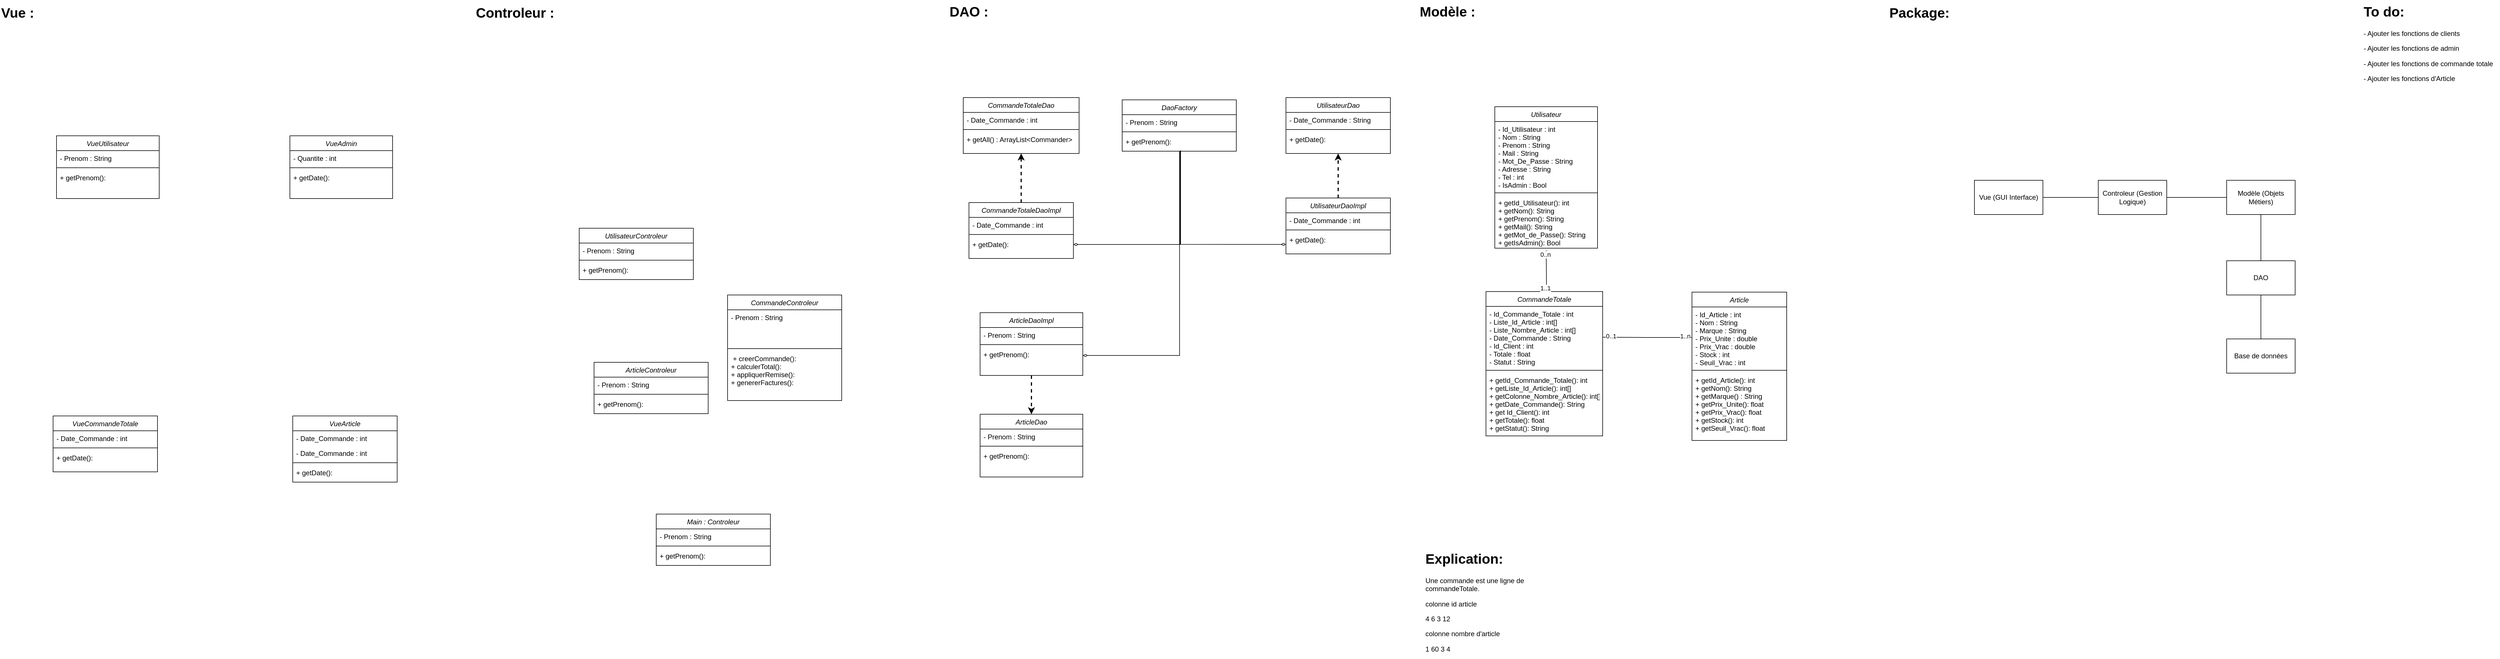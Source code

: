 <mxfile version="26.2.12">
  <diagram id="C5RBs43oDa-KdzZeNtuy" name="Page-1">
    <mxGraphModel dx="2223" dy="702" grid="0" gridSize="15" guides="1" tooltips="1" connect="1" arrows="1" fold="1" page="1" pageScale="1" pageWidth="827" pageHeight="1169" background="none" math="0" shadow="0">
      <root>
        <mxCell id="WIyWlLk6GJQsqaUBKTNV-0" />
        <mxCell id="WIyWlLk6GJQsqaUBKTNV-1" parent="WIyWlLk6GJQsqaUBKTNV-0" />
        <mxCell id="eA_Phum9mv0MIodBfqR5-6" style="edgeStyle=orthogonalEdgeStyle;rounded=0;orthogonalLoop=1;jettySize=auto;html=1;exitX=0.5;exitY=1;exitDx=0;exitDy=0;entryX=0.5;entryY=0;entryDx=0;entryDy=0;strokeWidth=2;dashed=1;" parent="WIyWlLk6GJQsqaUBKTNV-1" source="zkfFHV4jXpPFQw0GAbJ--0" target="_gGad9FiiaPd4enUCd2u-27" edge="1">
          <mxGeometry relative="1" as="geometry" />
        </mxCell>
        <mxCell id="zkfFHV4jXpPFQw0GAbJ--0" value="ArticleDaoImpl" style="swimlane;fontStyle=2;align=center;verticalAlign=top;childLayout=stackLayout;horizontal=1;startSize=26;horizontalStack=0;resizeParent=1;resizeLast=0;collapsible=1;marginBottom=0;rounded=0;shadow=0;strokeWidth=1;" parent="WIyWlLk6GJQsqaUBKTNV-1" vertex="1">
          <mxGeometry x="890.5" y="548" width="180" height="110" as="geometry">
            <mxRectangle x="230" y="140" width="160" height="26" as="alternateBounds" />
          </mxGeometry>
        </mxCell>
        <mxCell id="zkfFHV4jXpPFQw0GAbJ--1" value="- Prenom : String" style="text;align=left;verticalAlign=top;spacingLeft=4;spacingRight=4;overflow=hidden;rotatable=0;points=[[0,0.5],[1,0.5]];portConstraint=eastwest;" parent="zkfFHV4jXpPFQw0GAbJ--0" vertex="1">
          <mxGeometry y="26" width="180" height="26" as="geometry" />
        </mxCell>
        <mxCell id="zkfFHV4jXpPFQw0GAbJ--4" value="" style="line;html=1;strokeWidth=1;align=left;verticalAlign=middle;spacingTop=-1;spacingLeft=3;spacingRight=3;rotatable=0;labelPosition=right;points=[];portConstraint=eastwest;" parent="zkfFHV4jXpPFQw0GAbJ--0" vertex="1">
          <mxGeometry y="52" width="180" height="8" as="geometry" />
        </mxCell>
        <mxCell id="zkfFHV4jXpPFQw0GAbJ--5" value="+ getPrenom(): " style="text;align=left;verticalAlign=top;spacingLeft=4;spacingRight=4;overflow=hidden;rotatable=0;points=[[0,0.5],[1,0.5]];portConstraint=eastwest;" parent="zkfFHV4jXpPFQw0GAbJ--0" vertex="1">
          <mxGeometry y="60" width="180" height="30" as="geometry" />
        </mxCell>
        <mxCell id="VbPlPjavXo8CKthwoIQm-4" value="CommandeTotaleDaoImpl" style="swimlane;fontStyle=2;align=center;verticalAlign=top;childLayout=stackLayout;horizontal=1;startSize=26;horizontalStack=0;resizeParent=1;resizeLast=0;collapsible=1;marginBottom=0;rounded=0;shadow=0;strokeWidth=1;" parent="WIyWlLk6GJQsqaUBKTNV-1" vertex="1">
          <mxGeometry x="871" y="355" width="183" height="98" as="geometry">
            <mxRectangle x="230" y="140" width="160" height="26" as="alternateBounds" />
          </mxGeometry>
        </mxCell>
        <mxCell id="VbPlPjavXo8CKthwoIQm-5" value="- Date_Commande : int" style="text;align=left;verticalAlign=top;spacingLeft=4;spacingRight=4;overflow=hidden;rotatable=0;points=[[0,0.5],[1,0.5]];portConstraint=eastwest;" parent="VbPlPjavXo8CKthwoIQm-4" vertex="1">
          <mxGeometry y="26" width="183" height="26" as="geometry" />
        </mxCell>
        <mxCell id="VbPlPjavXo8CKthwoIQm-10" value="" style="line;html=1;strokeWidth=1;align=left;verticalAlign=middle;spacingTop=-1;spacingLeft=3;spacingRight=3;rotatable=0;labelPosition=right;points=[];portConstraint=eastwest;" parent="VbPlPjavXo8CKthwoIQm-4" vertex="1">
          <mxGeometry y="52" width="183" height="8" as="geometry" />
        </mxCell>
        <mxCell id="VbPlPjavXo8CKthwoIQm-11" value="+ getDate(): " style="text;align=left;verticalAlign=top;spacingLeft=4;spacingRight=4;overflow=hidden;rotatable=0;points=[[0,0.5],[1,0.5]];portConstraint=eastwest;" parent="VbPlPjavXo8CKthwoIQm-4" vertex="1">
          <mxGeometry y="60" width="183" height="30" as="geometry" />
        </mxCell>
        <mxCell id="aJVNdu5gyN5oH490tWRa-0" value="DaoFactory" style="swimlane;fontStyle=2;align=center;verticalAlign=top;childLayout=stackLayout;horizontal=1;startSize=26;horizontalStack=0;resizeParent=1;resizeLast=0;collapsible=1;marginBottom=0;rounded=0;shadow=0;strokeWidth=1;" parent="WIyWlLk6GJQsqaUBKTNV-1" vertex="1">
          <mxGeometry x="1139.5" y="175" width="200" height="90" as="geometry">
            <mxRectangle x="230" y="140" width="160" height="26" as="alternateBounds" />
          </mxGeometry>
        </mxCell>
        <mxCell id="aJVNdu5gyN5oH490tWRa-1" value="- Prenom : String" style="text;align=left;verticalAlign=top;spacingLeft=4;spacingRight=4;overflow=hidden;rotatable=0;points=[[0,0.5],[1,0.5]];portConstraint=eastwest;" parent="aJVNdu5gyN5oH490tWRa-0" vertex="1">
          <mxGeometry y="26" width="200" height="26" as="geometry" />
        </mxCell>
        <mxCell id="aJVNdu5gyN5oH490tWRa-6" value="" style="line;html=1;strokeWidth=1;align=left;verticalAlign=middle;spacingTop=-1;spacingLeft=3;spacingRight=3;rotatable=0;labelPosition=right;points=[];portConstraint=eastwest;" parent="aJVNdu5gyN5oH490tWRa-0" vertex="1">
          <mxGeometry y="52" width="200" height="8" as="geometry" />
        </mxCell>
        <mxCell id="aJVNdu5gyN5oH490tWRa-7" value="+ getPrenom(): " style="text;align=left;verticalAlign=top;spacingLeft=4;spacingRight=4;overflow=hidden;rotatable=0;points=[[0,0.5],[1,0.5]];portConstraint=eastwest;" parent="aJVNdu5gyN5oH490tWRa-0" vertex="1">
          <mxGeometry y="60" width="200" height="30" as="geometry" />
        </mxCell>
        <mxCell id="eA_Phum9mv0MIodBfqR5-3" style="edgeStyle=orthogonalEdgeStyle;rounded=0;orthogonalLoop=1;jettySize=auto;html=1;exitX=0.5;exitY=0;exitDx=0;exitDy=0;entryX=0.5;entryY=1;entryDx=0;entryDy=0;dashed=1;strokeWidth=2;" parent="WIyWlLk6GJQsqaUBKTNV-1" source="_gGad9FiiaPd4enUCd2u-1" target="_gGad9FiiaPd4enUCd2u-13" edge="1">
          <mxGeometry relative="1" as="geometry" />
        </mxCell>
        <mxCell id="_gGad9FiiaPd4enUCd2u-1" value="UtilisateurDaoImpl" style="swimlane;fontStyle=2;align=center;verticalAlign=top;childLayout=stackLayout;horizontal=1;startSize=26;horizontalStack=0;resizeParent=1;resizeLast=0;collapsible=1;marginBottom=0;rounded=0;shadow=0;strokeWidth=1;" parent="WIyWlLk6GJQsqaUBKTNV-1" vertex="1">
          <mxGeometry x="1426.5" y="347" width="183" height="98" as="geometry">
            <mxRectangle x="230" y="140" width="160" height="26" as="alternateBounds" />
          </mxGeometry>
        </mxCell>
        <mxCell id="_gGad9FiiaPd4enUCd2u-2" value="- Date_Commande : int" style="text;align=left;verticalAlign=top;spacingLeft=4;spacingRight=4;overflow=hidden;rotatable=0;points=[[0,0.5],[1,0.5]];portConstraint=eastwest;" parent="_gGad9FiiaPd4enUCd2u-1" vertex="1">
          <mxGeometry y="26" width="183" height="26" as="geometry" />
        </mxCell>
        <mxCell id="_gGad9FiiaPd4enUCd2u-3" value="" style="line;html=1;strokeWidth=1;align=left;verticalAlign=middle;spacingTop=-1;spacingLeft=3;spacingRight=3;rotatable=0;labelPosition=right;points=[];portConstraint=eastwest;" parent="_gGad9FiiaPd4enUCd2u-1" vertex="1">
          <mxGeometry y="52" width="183" height="8" as="geometry" />
        </mxCell>
        <mxCell id="_gGad9FiiaPd4enUCd2u-4" value="+ getDate(): " style="text;align=left;verticalAlign=top;spacingLeft=4;spacingRight=4;overflow=hidden;rotatable=0;points=[[0,0.5],[1,0.5]];portConstraint=eastwest;" parent="_gGad9FiiaPd4enUCd2u-1" vertex="1">
          <mxGeometry y="60" width="183" height="30" as="geometry" />
        </mxCell>
        <mxCell id="_gGad9FiiaPd4enUCd2u-13" value="UtilisateurDao" style="swimlane;fontStyle=2;align=center;verticalAlign=top;childLayout=stackLayout;horizontal=1;startSize=26;horizontalStack=0;resizeParent=1;resizeLast=0;collapsible=1;marginBottom=0;rounded=0;shadow=0;strokeWidth=1;" parent="WIyWlLk6GJQsqaUBKTNV-1" vertex="1">
          <mxGeometry x="1426.5" y="171" width="183" height="98" as="geometry">
            <mxRectangle x="230" y="140" width="160" height="26" as="alternateBounds" />
          </mxGeometry>
        </mxCell>
        <mxCell id="_gGad9FiiaPd4enUCd2u-14" value="- Date_Commande : String" style="text;align=left;verticalAlign=top;spacingLeft=4;spacingRight=4;overflow=hidden;rotatable=0;points=[[0,0.5],[1,0.5]];portConstraint=eastwest;" parent="_gGad9FiiaPd4enUCd2u-13" vertex="1">
          <mxGeometry y="26" width="183" height="26" as="geometry" />
        </mxCell>
        <mxCell id="_gGad9FiiaPd4enUCd2u-15" value="" style="line;html=1;strokeWidth=1;align=left;verticalAlign=middle;spacingTop=-1;spacingLeft=3;spacingRight=3;rotatable=0;labelPosition=right;points=[];portConstraint=eastwest;" parent="_gGad9FiiaPd4enUCd2u-13" vertex="1">
          <mxGeometry y="52" width="183" height="8" as="geometry" />
        </mxCell>
        <mxCell id="_gGad9FiiaPd4enUCd2u-16" value="+ getDate(): " style="text;align=left;verticalAlign=top;spacingLeft=4;spacingRight=4;overflow=hidden;rotatable=0;points=[[0,0.5],[1,0.5]];portConstraint=eastwest;" parent="_gGad9FiiaPd4enUCd2u-13" vertex="1">
          <mxGeometry y="60" width="183" height="30" as="geometry" />
        </mxCell>
        <mxCell id="_gGad9FiiaPd4enUCd2u-23" value="CommandeTotaleDao" style="swimlane;fontStyle=2;align=center;verticalAlign=top;childLayout=stackLayout;horizontal=1;startSize=26;horizontalStack=0;resizeParent=1;resizeLast=0;collapsible=1;marginBottom=0;rounded=0;shadow=0;strokeWidth=1;" parent="WIyWlLk6GJQsqaUBKTNV-1" vertex="1">
          <mxGeometry x="861" y="171" width="203" height="98" as="geometry">
            <mxRectangle x="230" y="140" width="160" height="26" as="alternateBounds" />
          </mxGeometry>
        </mxCell>
        <mxCell id="_gGad9FiiaPd4enUCd2u-24" value="- Date_Commande : int" style="text;align=left;verticalAlign=top;spacingLeft=4;spacingRight=4;overflow=hidden;rotatable=0;points=[[0,0.5],[1,0.5]];portConstraint=eastwest;" parent="_gGad9FiiaPd4enUCd2u-23" vertex="1">
          <mxGeometry y="26" width="203" height="26" as="geometry" />
        </mxCell>
        <mxCell id="_gGad9FiiaPd4enUCd2u-25" value="" style="line;html=1;strokeWidth=1;align=left;verticalAlign=middle;spacingTop=-1;spacingLeft=3;spacingRight=3;rotatable=0;labelPosition=right;points=[];portConstraint=eastwest;" parent="_gGad9FiiaPd4enUCd2u-23" vertex="1">
          <mxGeometry y="52" width="203" height="8" as="geometry" />
        </mxCell>
        <mxCell id="_gGad9FiiaPd4enUCd2u-26" value="+ getAll() : ArrayList&lt;Commander&gt;" style="text;align=left;verticalAlign=top;spacingLeft=4;spacingRight=4;overflow=hidden;rotatable=0;points=[[0,0.5],[1,0.5]];portConstraint=eastwest;" parent="_gGad9FiiaPd4enUCd2u-23" vertex="1">
          <mxGeometry y="60" width="203" height="30" as="geometry" />
        </mxCell>
        <mxCell id="_gGad9FiiaPd4enUCd2u-27" value="ArticleDao" style="swimlane;fontStyle=2;align=center;verticalAlign=top;childLayout=stackLayout;horizontal=1;startSize=26;horizontalStack=0;resizeParent=1;resizeLast=0;collapsible=1;marginBottom=0;rounded=0;shadow=0;strokeWidth=1;" parent="WIyWlLk6GJQsqaUBKTNV-1" vertex="1">
          <mxGeometry x="890.5" y="726" width="180" height="110" as="geometry">
            <mxRectangle x="230" y="140" width="160" height="26" as="alternateBounds" />
          </mxGeometry>
        </mxCell>
        <mxCell id="_gGad9FiiaPd4enUCd2u-28" value="- Prenom : String" style="text;align=left;verticalAlign=top;spacingLeft=4;spacingRight=4;overflow=hidden;rotatable=0;points=[[0,0.5],[1,0.5]];portConstraint=eastwest;" parent="_gGad9FiiaPd4enUCd2u-27" vertex="1">
          <mxGeometry y="26" width="180" height="26" as="geometry" />
        </mxCell>
        <mxCell id="_gGad9FiiaPd4enUCd2u-29" value="" style="line;html=1;strokeWidth=1;align=left;verticalAlign=middle;spacingTop=-1;spacingLeft=3;spacingRight=3;rotatable=0;labelPosition=right;points=[];portConstraint=eastwest;" parent="_gGad9FiiaPd4enUCd2u-27" vertex="1">
          <mxGeometry y="52" width="180" height="8" as="geometry" />
        </mxCell>
        <mxCell id="_gGad9FiiaPd4enUCd2u-31" value="+ getPrenom(): " style="text;align=left;verticalAlign=top;spacingLeft=4;spacingRight=4;overflow=hidden;rotatable=0;points=[[0,0.5],[1,0.5]];portConstraint=eastwest;" parent="_gGad9FiiaPd4enUCd2u-27" vertex="1">
          <mxGeometry y="60" width="180" height="30" as="geometry" />
        </mxCell>
        <mxCell id="_gGad9FiiaPd4enUCd2u-33" style="edgeStyle=orthogonalEdgeStyle;rounded=0;orthogonalLoop=1;jettySize=auto;html=1;exitX=0.5;exitY=1;exitDx=0;exitDy=0;entryX=0.5;entryY=0;entryDx=0;entryDy=0;fillColor=#d5e8d4;strokeColor=#000000;strokeWidth=2;dashed=1;startArrow=classic;startFill=1;endArrow=none;" parent="WIyWlLk6GJQsqaUBKTNV-1" source="_gGad9FiiaPd4enUCd2u-23" target="VbPlPjavXo8CKthwoIQm-4" edge="1">
          <mxGeometry relative="1" as="geometry" />
        </mxCell>
        <mxCell id="_gGad9FiiaPd4enUCd2u-34" value="Main : Controleur" style="swimlane;fontStyle=2;align=center;verticalAlign=top;childLayout=stackLayout;horizontal=1;startSize=26;horizontalStack=0;resizeParent=1;resizeLast=0;collapsible=1;marginBottom=0;rounded=0;shadow=0;strokeWidth=1;" parent="WIyWlLk6GJQsqaUBKTNV-1" vertex="1">
          <mxGeometry x="323" y="901" width="200" height="90" as="geometry">
            <mxRectangle x="230" y="140" width="160" height="26" as="alternateBounds" />
          </mxGeometry>
        </mxCell>
        <mxCell id="_gGad9FiiaPd4enUCd2u-35" value="- Prenom : String" style="text;align=left;verticalAlign=top;spacingLeft=4;spacingRight=4;overflow=hidden;rotatable=0;points=[[0,0.5],[1,0.5]];portConstraint=eastwest;" parent="_gGad9FiiaPd4enUCd2u-34" vertex="1">
          <mxGeometry y="26" width="200" height="26" as="geometry" />
        </mxCell>
        <mxCell id="_gGad9FiiaPd4enUCd2u-36" value="" style="line;html=1;strokeWidth=1;align=left;verticalAlign=middle;spacingTop=-1;spacingLeft=3;spacingRight=3;rotatable=0;labelPosition=right;points=[];portConstraint=eastwest;" parent="_gGad9FiiaPd4enUCd2u-34" vertex="1">
          <mxGeometry y="52" width="200" height="8" as="geometry" />
        </mxCell>
        <mxCell id="_gGad9FiiaPd4enUCd2u-37" value="+ getPrenom(): " style="text;align=left;verticalAlign=top;spacingLeft=4;spacingRight=4;overflow=hidden;rotatable=0;points=[[0,0.5],[1,0.5]];portConstraint=eastwest;" parent="_gGad9FiiaPd4enUCd2u-34" vertex="1">
          <mxGeometry y="60" width="200" height="30" as="geometry" />
        </mxCell>
        <mxCell id="_gGad9FiiaPd4enUCd2u-38" value="CommandeTotale" style="swimlane;fontStyle=2;align=center;verticalAlign=top;childLayout=stackLayout;horizontal=1;startSize=26;horizontalStack=0;resizeParent=1;resizeLast=0;collapsible=1;marginBottom=0;rounded=0;shadow=0;strokeWidth=1;" parent="WIyWlLk6GJQsqaUBKTNV-1" vertex="1">
          <mxGeometry x="1777" y="511" width="204.5" height="253" as="geometry">
            <mxRectangle x="230" y="140" width="160" height="26" as="alternateBounds" />
          </mxGeometry>
        </mxCell>
        <mxCell id="_gGad9FiiaPd4enUCd2u-39" value="- Id_Commande_Totale : int&#xa;- Liste_Id_Article : int[]&#xa;- Liste_Nombre_Article : int[]&#xa;- Date_Commande : String&#xa;- Id_Client : int&#xa;- Totale : float&#xa;- Statut : String" style="text;align=left;verticalAlign=top;spacingLeft=4;spacingRight=4;overflow=hidden;rotatable=0;points=[[0,0.5],[1,0.5]];portConstraint=eastwest;" parent="_gGad9FiiaPd4enUCd2u-38" vertex="1">
          <mxGeometry y="26" width="204.5" height="108" as="geometry" />
        </mxCell>
        <mxCell id="_gGad9FiiaPd4enUCd2u-40" value="" style="line;html=1;strokeWidth=1;align=left;verticalAlign=middle;spacingTop=-1;spacingLeft=3;spacingRight=3;rotatable=0;labelPosition=right;points=[];portConstraint=eastwest;" parent="_gGad9FiiaPd4enUCd2u-38" vertex="1">
          <mxGeometry y="134" width="204.5" height="8" as="geometry" />
        </mxCell>
        <mxCell id="_gGad9FiiaPd4enUCd2u-41" value="+ getId_Commande_Totale(): int&#xa;+ getListe_Id_Article(): int[]&#xa;+ getColonne_Nombre_Article(): int[] &#xa;+ getDate_Commande(): String&#xa;+ get Id_Client(): int&#xa;+ getTotale(): float&#xa;+ getStatut(): String" style="text;align=left;verticalAlign=top;spacingLeft=4;spacingRight=4;overflow=hidden;rotatable=0;points=[[0,0.5],[1,0.5]];portConstraint=eastwest;" parent="_gGad9FiiaPd4enUCd2u-38" vertex="1">
          <mxGeometry y="142" width="204.5" height="110" as="geometry" />
        </mxCell>
        <mxCell id="_gGad9FiiaPd4enUCd2u-60" value="VueUtilisateur" style="swimlane;fontStyle=2;align=center;verticalAlign=top;childLayout=stackLayout;horizontal=1;startSize=26;horizontalStack=0;resizeParent=1;resizeLast=0;collapsible=1;marginBottom=0;rounded=0;shadow=0;strokeWidth=1;" parent="WIyWlLk6GJQsqaUBKTNV-1" vertex="1">
          <mxGeometry x="-728" y="238" width="180" height="110" as="geometry">
            <mxRectangle x="230" y="140" width="160" height="26" as="alternateBounds" />
          </mxGeometry>
        </mxCell>
        <mxCell id="_gGad9FiiaPd4enUCd2u-61" value="- Prenom : String" style="text;align=left;verticalAlign=top;spacingLeft=4;spacingRight=4;overflow=hidden;rotatable=0;points=[[0,0.5],[1,0.5]];portConstraint=eastwest;" parent="_gGad9FiiaPd4enUCd2u-60" vertex="1">
          <mxGeometry y="26" width="180" height="26" as="geometry" />
        </mxCell>
        <mxCell id="_gGad9FiiaPd4enUCd2u-62" value="" style="line;html=1;strokeWidth=1;align=left;verticalAlign=middle;spacingTop=-1;spacingLeft=3;spacingRight=3;rotatable=0;labelPosition=right;points=[];portConstraint=eastwest;" parent="_gGad9FiiaPd4enUCd2u-60" vertex="1">
          <mxGeometry y="52" width="180" height="8" as="geometry" />
        </mxCell>
        <mxCell id="_gGad9FiiaPd4enUCd2u-63" value="+ getPrenom(): " style="text;align=left;verticalAlign=top;spacingLeft=4;spacingRight=4;overflow=hidden;rotatable=0;points=[[0,0.5],[1,0.5]];portConstraint=eastwest;" parent="_gGad9FiiaPd4enUCd2u-60" vertex="1">
          <mxGeometry y="60" width="180" height="30" as="geometry" />
        </mxCell>
        <mxCell id="_gGad9FiiaPd4enUCd2u-64" value="VueCommandeTotale" style="swimlane;fontStyle=2;align=center;verticalAlign=top;childLayout=stackLayout;horizontal=1;startSize=26;horizontalStack=0;resizeParent=1;resizeLast=0;collapsible=1;marginBottom=0;rounded=0;shadow=0;strokeWidth=1;" parent="WIyWlLk6GJQsqaUBKTNV-1" vertex="1">
          <mxGeometry x="-734" y="729" width="183" height="98" as="geometry">
            <mxRectangle x="230" y="140" width="160" height="26" as="alternateBounds" />
          </mxGeometry>
        </mxCell>
        <mxCell id="_gGad9FiiaPd4enUCd2u-65" value="- Date_Commande : int" style="text;align=left;verticalAlign=top;spacingLeft=4;spacingRight=4;overflow=hidden;rotatable=0;points=[[0,0.5],[1,0.5]];portConstraint=eastwest;" parent="_gGad9FiiaPd4enUCd2u-64" vertex="1">
          <mxGeometry y="26" width="183" height="26" as="geometry" />
        </mxCell>
        <mxCell id="_gGad9FiiaPd4enUCd2u-66" value="" style="line;html=1;strokeWidth=1;align=left;verticalAlign=middle;spacingTop=-1;spacingLeft=3;spacingRight=3;rotatable=0;labelPosition=right;points=[];portConstraint=eastwest;" parent="_gGad9FiiaPd4enUCd2u-64" vertex="1">
          <mxGeometry y="52" width="183" height="8" as="geometry" />
        </mxCell>
        <mxCell id="_gGad9FiiaPd4enUCd2u-67" value="+ getDate(): " style="text;align=left;verticalAlign=top;spacingLeft=4;spacingRight=4;overflow=hidden;rotatable=0;points=[[0,0.5],[1,0.5]];portConstraint=eastwest;" parent="_gGad9FiiaPd4enUCd2u-64" vertex="1">
          <mxGeometry y="60" width="183" height="30" as="geometry" />
        </mxCell>
        <mxCell id="_gGad9FiiaPd4enUCd2u-68" value="VueArticle" style="swimlane;fontStyle=2;align=center;verticalAlign=top;childLayout=stackLayout;horizontal=1;startSize=26;horizontalStack=0;resizeParent=1;resizeLast=0;collapsible=1;marginBottom=0;rounded=0;shadow=0;strokeWidth=1;" parent="WIyWlLk6GJQsqaUBKTNV-1" vertex="1">
          <mxGeometry x="-314" y="729" width="183" height="116" as="geometry">
            <mxRectangle x="230" y="140" width="160" height="26" as="alternateBounds" />
          </mxGeometry>
        </mxCell>
        <mxCell id="_gGad9FiiaPd4enUCd2u-69" value="- Date_Commande : int" style="text;align=left;verticalAlign=top;spacingLeft=4;spacingRight=4;overflow=hidden;rotatable=0;points=[[0,0.5],[1,0.5]];portConstraint=eastwest;" parent="_gGad9FiiaPd4enUCd2u-68" vertex="1">
          <mxGeometry y="26" width="183" height="26" as="geometry" />
        </mxCell>
        <mxCell id="_gGad9FiiaPd4enUCd2u-70" value="- Date_Commande : int" style="text;align=left;verticalAlign=top;spacingLeft=4;spacingRight=4;overflow=hidden;rotatable=0;points=[[0,0.5],[1,0.5]];portConstraint=eastwest;" parent="_gGad9FiiaPd4enUCd2u-68" vertex="1">
          <mxGeometry y="52" width="183" height="26" as="geometry" />
        </mxCell>
        <mxCell id="_gGad9FiiaPd4enUCd2u-71" value="" style="line;html=1;strokeWidth=1;align=left;verticalAlign=middle;spacingTop=-1;spacingLeft=3;spacingRight=3;rotatable=0;labelPosition=right;points=[];portConstraint=eastwest;" parent="_gGad9FiiaPd4enUCd2u-68" vertex="1">
          <mxGeometry y="78" width="183" height="8" as="geometry" />
        </mxCell>
        <mxCell id="_gGad9FiiaPd4enUCd2u-72" value="+ getDate(): " style="text;align=left;verticalAlign=top;spacingLeft=4;spacingRight=4;overflow=hidden;rotatable=0;points=[[0,0.5],[1,0.5]];portConstraint=eastwest;" parent="_gGad9FiiaPd4enUCd2u-68" vertex="1">
          <mxGeometry y="86" width="183" height="30" as="geometry" />
        </mxCell>
        <mxCell id="_gGad9FiiaPd4enUCd2u-73" value="VueAdmin" style="swimlane;fontStyle=2;align=center;verticalAlign=top;childLayout=stackLayout;horizontal=1;startSize=26;horizontalStack=0;resizeParent=1;resizeLast=0;collapsible=1;marginBottom=0;rounded=0;shadow=0;strokeWidth=1;" parent="WIyWlLk6GJQsqaUBKTNV-1" vertex="1">
          <mxGeometry x="-319" y="238" width="180" height="110" as="geometry">
            <mxRectangle x="230" y="140" width="160" height="26" as="alternateBounds" />
          </mxGeometry>
        </mxCell>
        <mxCell id="_gGad9FiiaPd4enUCd2u-74" value="- Quantite : int" style="text;align=left;verticalAlign=top;spacingLeft=4;spacingRight=4;overflow=hidden;rotatable=0;points=[[0,0.5],[1,0.5]];portConstraint=eastwest;" parent="_gGad9FiiaPd4enUCd2u-73" vertex="1">
          <mxGeometry y="26" width="180" height="26" as="geometry" />
        </mxCell>
        <mxCell id="_gGad9FiiaPd4enUCd2u-75" value="" style="line;html=1;strokeWidth=1;align=left;verticalAlign=middle;spacingTop=-1;spacingLeft=3;spacingRight=3;rotatable=0;labelPosition=right;points=[];portConstraint=eastwest;" parent="_gGad9FiiaPd4enUCd2u-73" vertex="1">
          <mxGeometry y="52" width="180" height="8" as="geometry" />
        </mxCell>
        <mxCell id="_gGad9FiiaPd4enUCd2u-76" value="+ getDate(): " style="text;align=left;verticalAlign=top;spacingLeft=4;spacingRight=4;overflow=hidden;rotatable=0;points=[[0,0.5],[1,0.5]];portConstraint=eastwest;" parent="_gGad9FiiaPd4enUCd2u-73" vertex="1">
          <mxGeometry y="60" width="180" height="30" as="geometry" />
        </mxCell>
        <mxCell id="Xi0lh-YOYM07BusuPmuq-0" value="Utilisateur" style="swimlane;fontStyle=2;align=center;verticalAlign=top;childLayout=stackLayout;horizontal=1;startSize=26;horizontalStack=0;resizeParent=1;resizeLast=0;collapsible=1;marginBottom=0;rounded=0;shadow=0;strokeWidth=1;" parent="WIyWlLk6GJQsqaUBKTNV-1" vertex="1">
          <mxGeometry x="1792.5" y="187" width="180" height="248" as="geometry">
            <mxRectangle x="230" y="140" width="160" height="26" as="alternateBounds" />
          </mxGeometry>
        </mxCell>
        <mxCell id="Xi0lh-YOYM07BusuPmuq-2" value="- Id_Utilisateur : int&#xa;- Nom : String&#xa;- Prenom : String&#xa;- Mail : String&#xa;- Mot_De_Passe : String&#xa;- Adresse : String&#xa;- Tel : int&#xa;- IsAdmin : Bool" style="text;align=left;verticalAlign=top;spacingLeft=4;spacingRight=4;overflow=hidden;rotatable=0;points=[[0,0.5],[1,0.5]];portConstraint=eastwest;" parent="Xi0lh-YOYM07BusuPmuq-0" vertex="1">
          <mxGeometry y="26" width="180" height="121" as="geometry" />
        </mxCell>
        <mxCell id="Xi0lh-YOYM07BusuPmuq-3" value="" style="line;html=1;strokeWidth=1;align=left;verticalAlign=middle;spacingTop=-1;spacingLeft=3;spacingRight=3;rotatable=0;labelPosition=right;points=[];portConstraint=eastwest;" parent="Xi0lh-YOYM07BusuPmuq-0" vertex="1">
          <mxGeometry y="147" width="180" height="8" as="geometry" />
        </mxCell>
        <mxCell id="Xi0lh-YOYM07BusuPmuq-4" value="+ getId_Utilisateur(): int&#xa;+ getNom(): String&#xa;+ getPrenom(): String&#xa;+ getMail(): String&#xa;+ getMot_de_Passe(): String&#xa;+ getIsAdmin(): Bool" style="text;align=left;verticalAlign=top;spacingLeft=4;spacingRight=4;overflow=hidden;rotatable=0;points=[[0,0.5],[1,0.5]];portConstraint=eastwest;" parent="Xi0lh-YOYM07BusuPmuq-0" vertex="1">
          <mxGeometry y="155" width="180" height="93" as="geometry" />
        </mxCell>
        <mxCell id="-95w8V4aREKTsoUJYgf--1" value="&lt;h1 style=&quot;margin-top: 0px;&quot;&gt;Explication:&lt;/h1&gt;&lt;p&gt;Une commande est une ligne de commandeTotale.&lt;/p&gt;&lt;p&gt;colonne id article&lt;/p&gt;&lt;p&gt;4 6 3 12&lt;/p&gt;&lt;p&gt;colonne nombre d&#39;article&lt;/p&gt;&lt;p&gt;1 60 3 4&lt;/p&gt;&lt;p&gt;&lt;br&gt;&lt;/p&gt;" style="text;html=1;whiteSpace=wrap;overflow=hidden;rounded=0;" parent="WIyWlLk6GJQsqaUBKTNV-1" vertex="1">
          <mxGeometry x="1669" y="959" width="180" height="192" as="geometry" />
        </mxCell>
        <mxCell id="_1_QW9djNX36zO0-zw1q-4" value="Vue (GUI Interface)" style="rounded=0;whiteSpace=wrap;html=1;" parent="WIyWlLk6GJQsqaUBKTNV-1" vertex="1">
          <mxGeometry x="2633" y="316" width="120" height="60" as="geometry" />
        </mxCell>
        <mxCell id="_1_QW9djNX36zO0-zw1q-5" value="Controleur (Gestion Logique)" style="rounded=0;whiteSpace=wrap;html=1;" parent="WIyWlLk6GJQsqaUBKTNV-1" vertex="1">
          <mxGeometry x="2850" y="316" width="120" height="60" as="geometry" />
        </mxCell>
        <mxCell id="_1_QW9djNX36zO0-zw1q-6" value="Modèle (Objets Métiers)" style="rounded=0;whiteSpace=wrap;html=1;" parent="WIyWlLk6GJQsqaUBKTNV-1" vertex="1">
          <mxGeometry x="3075" y="316" width="120" height="60" as="geometry" />
        </mxCell>
        <mxCell id="_1_QW9djNX36zO0-zw1q-7" value="DAO" style="rounded=0;whiteSpace=wrap;html=1;" parent="WIyWlLk6GJQsqaUBKTNV-1" vertex="1">
          <mxGeometry x="3075" y="457" width="120" height="60" as="geometry" />
        </mxCell>
        <mxCell id="_1_QW9djNX36zO0-zw1q-10" value="Base de données" style="rounded=0;whiteSpace=wrap;html=1;" parent="WIyWlLk6GJQsqaUBKTNV-1" vertex="1">
          <mxGeometry x="3075" y="594" width="120" height="60" as="geometry" />
        </mxCell>
        <mxCell id="_1_QW9djNX36zO0-zw1q-17" value="" style="endArrow=none;html=1;rounded=0;entryX=0;entryY=0.5;entryDx=0;entryDy=0;exitX=1;exitY=0.5;exitDx=0;exitDy=0;" parent="WIyWlLk6GJQsqaUBKTNV-1" source="_1_QW9djNX36zO0-zw1q-4" target="_1_QW9djNX36zO0-zw1q-5" edge="1">
          <mxGeometry width="50" height="50" relative="1" as="geometry">
            <mxPoint x="2650" y="414" as="sourcePoint" />
            <mxPoint x="2700" y="364" as="targetPoint" />
          </mxGeometry>
        </mxCell>
        <mxCell id="_1_QW9djNX36zO0-zw1q-18" value="" style="endArrow=none;html=1;rounded=0;entryX=0;entryY=0.5;entryDx=0;entryDy=0;exitX=1;exitY=0.5;exitDx=0;exitDy=0;" parent="WIyWlLk6GJQsqaUBKTNV-1" source="_1_QW9djNX36zO0-zw1q-5" target="_1_QW9djNX36zO0-zw1q-6" edge="1">
          <mxGeometry width="50" height="50" relative="1" as="geometry">
            <mxPoint x="2768" y="361" as="sourcePoint" />
            <mxPoint x="2865" y="361" as="targetPoint" />
          </mxGeometry>
        </mxCell>
        <mxCell id="_1_QW9djNX36zO0-zw1q-19" value="" style="endArrow=none;html=1;rounded=0;entryX=0.5;entryY=0;entryDx=0;entryDy=0;exitX=0.5;exitY=1;exitDx=0;exitDy=0;" parent="WIyWlLk6GJQsqaUBKTNV-1" source="_1_QW9djNX36zO0-zw1q-6" target="_1_QW9djNX36zO0-zw1q-7" edge="1">
          <mxGeometry width="50" height="50" relative="1" as="geometry">
            <mxPoint x="2783" y="376" as="sourcePoint" />
            <mxPoint x="2880" y="376" as="targetPoint" />
          </mxGeometry>
        </mxCell>
        <mxCell id="_1_QW9djNX36zO0-zw1q-20" value="" style="endArrow=none;html=1;rounded=0;entryX=0.5;entryY=0;entryDx=0;entryDy=0;exitX=0.5;exitY=1;exitDx=0;exitDy=0;" parent="WIyWlLk6GJQsqaUBKTNV-1" source="_1_QW9djNX36zO0-zw1q-7" target="_1_QW9djNX36zO0-zw1q-10" edge="1">
          <mxGeometry width="50" height="50" relative="1" as="geometry">
            <mxPoint x="2798" y="391" as="sourcePoint" />
            <mxPoint x="2895" y="391" as="targetPoint" />
          </mxGeometry>
        </mxCell>
        <mxCell id="_1_QW9djNX36zO0-zw1q-25" value="&lt;h1 style=&quot;margin-top: 0px;&quot;&gt;Modèle :&amp;nbsp;&lt;/h1&gt;" style="text;html=1;whiteSpace=wrap;overflow=hidden;rounded=0;" parent="WIyWlLk6GJQsqaUBKTNV-1" vertex="1">
          <mxGeometry x="1659" width="117" height="36" as="geometry" />
        </mxCell>
        <mxCell id="yE-Zx0-bOLDt1qQUkvgM-1" value="&lt;h1 style=&quot;margin-top: 0px;&quot;&gt;Vue :&amp;nbsp;&lt;/h1&gt;" style="text;html=1;whiteSpace=wrap;overflow=hidden;rounded=0;" parent="WIyWlLk6GJQsqaUBKTNV-1" vertex="1">
          <mxGeometry x="-827" y="2" width="117" height="36" as="geometry" />
        </mxCell>
        <mxCell id="_1_QW9djNX36zO0-zw1q-29" value="Article" style="swimlane;fontStyle=2;align=center;verticalAlign=top;childLayout=stackLayout;horizontal=1;startSize=26;horizontalStack=0;resizeParent=1;resizeLast=0;collapsible=1;marginBottom=0;rounded=0;shadow=0;strokeWidth=1;" parent="WIyWlLk6GJQsqaUBKTNV-1" vertex="1">
          <mxGeometry x="2138" y="512" width="166" height="260" as="geometry">
            <mxRectangle x="230" y="140" width="160" height="26" as="alternateBounds" />
          </mxGeometry>
        </mxCell>
        <mxCell id="_1_QW9djNX36zO0-zw1q-30" value="- Id_Article : int &#xa;- Nom : String&#xa;- Marque : String&#xa;- Prix_Unite : double&#xa;- Prix_Vrac : double&#xa;- Stock : int&#xa;- Seuil_Vrac : int" style="text;align=left;verticalAlign=top;spacingLeft=4;spacingRight=4;overflow=hidden;rotatable=0;points=[[0,0.5],[1,0.5]];portConstraint=eastwest;" parent="_1_QW9djNX36zO0-zw1q-29" vertex="1">
          <mxGeometry y="26" width="166" height="107" as="geometry" />
        </mxCell>
        <mxCell id="_1_QW9djNX36zO0-zw1q-31" value="" style="line;html=1;strokeWidth=1;align=left;verticalAlign=middle;spacingTop=-1;spacingLeft=3;spacingRight=3;rotatable=0;labelPosition=right;points=[];portConstraint=eastwest;" parent="_1_QW9djNX36zO0-zw1q-29" vertex="1">
          <mxGeometry y="133" width="166" height="8" as="geometry" />
        </mxCell>
        <mxCell id="_1_QW9djNX36zO0-zw1q-32" value="+ getId_Article(): int&#xa;+ getNom(): String&#xa;+ getMarque() : String&#xa;+ getPrix_Unite(): float&#xa;+ getPrix_Vrac(): float&#xa;+ getStock(): int&#xa;+ getSeuil_Vrac(): float" style="text;align=left;verticalAlign=top;spacingLeft=4;spacingRight=4;overflow=hidden;rotatable=0;points=[[0,0.5],[1,0.5]];portConstraint=eastwest;" parent="_1_QW9djNX36zO0-zw1q-29" vertex="1">
          <mxGeometry y="141" width="166" height="119" as="geometry" />
        </mxCell>
        <mxCell id="_1_QW9djNX36zO0-zw1q-37" value="&lt;h1 style=&quot;margin-top: 0px;&quot;&gt;DAO :&amp;nbsp;&lt;/h1&gt;" style="text;html=1;whiteSpace=wrap;overflow=hidden;rounded=0;" parent="WIyWlLk6GJQsqaUBKTNV-1" vertex="1">
          <mxGeometry x="835" width="117" height="36" as="geometry" />
        </mxCell>
        <mxCell id="eA_Phum9mv0MIodBfqR5-2" style="edgeStyle=orthogonalEdgeStyle;rounded=0;orthogonalLoop=1;jettySize=auto;html=1;entryX=0.512;entryY=1.011;entryDx=0;entryDy=0;entryPerimeter=0;startArrow=diamondThin;startFill=0;endArrow=none;" parent="WIyWlLk6GJQsqaUBKTNV-1" edge="1">
          <mxGeometry relative="1" as="geometry">
            <mxPoint x="1426.5" y="428.33" as="sourcePoint" />
            <mxPoint x="1241.9" y="263.66" as="targetPoint" />
            <Array as="points">
              <mxPoint x="1242" y="428.33" />
            </Array>
          </mxGeometry>
        </mxCell>
        <mxCell id="g2IgFI9hDbTn-DFjaW13-0" value="ArticleControleur" style="swimlane;fontStyle=2;align=center;verticalAlign=top;childLayout=stackLayout;horizontal=1;startSize=26;horizontalStack=0;resizeParent=1;resizeLast=0;collapsible=1;marginBottom=0;rounded=0;shadow=0;strokeWidth=1;" parent="WIyWlLk6GJQsqaUBKTNV-1" vertex="1">
          <mxGeometry x="214" y="635" width="200" height="90" as="geometry">
            <mxRectangle x="230" y="140" width="160" height="26" as="alternateBounds" />
          </mxGeometry>
        </mxCell>
        <mxCell id="g2IgFI9hDbTn-DFjaW13-1" value="- Prenom : String" style="text;align=left;verticalAlign=top;spacingLeft=4;spacingRight=4;overflow=hidden;rotatable=0;points=[[0,0.5],[1,0.5]];portConstraint=eastwest;" parent="g2IgFI9hDbTn-DFjaW13-0" vertex="1">
          <mxGeometry y="26" width="200" height="26" as="geometry" />
        </mxCell>
        <mxCell id="g2IgFI9hDbTn-DFjaW13-2" value="" style="line;html=1;strokeWidth=1;align=left;verticalAlign=middle;spacingTop=-1;spacingLeft=3;spacingRight=3;rotatable=0;labelPosition=right;points=[];portConstraint=eastwest;" parent="g2IgFI9hDbTn-DFjaW13-0" vertex="1">
          <mxGeometry y="52" width="200" height="8" as="geometry" />
        </mxCell>
        <mxCell id="g2IgFI9hDbTn-DFjaW13-3" value="+ getPrenom(): " style="text;align=left;verticalAlign=top;spacingLeft=4;spacingRight=4;overflow=hidden;rotatable=0;points=[[0,0.5],[1,0.5]];portConstraint=eastwest;" parent="g2IgFI9hDbTn-DFjaW13-0" vertex="1">
          <mxGeometry y="60" width="200" height="30" as="geometry" />
        </mxCell>
        <mxCell id="g2IgFI9hDbTn-DFjaW13-4" value="UtilisateurControleur" style="swimlane;fontStyle=2;align=center;verticalAlign=top;childLayout=stackLayout;horizontal=1;startSize=26;horizontalStack=0;resizeParent=1;resizeLast=0;collapsible=1;marginBottom=0;rounded=0;shadow=0;strokeWidth=1;" parent="WIyWlLk6GJQsqaUBKTNV-1" vertex="1">
          <mxGeometry x="188" y="400" width="200" height="90" as="geometry">
            <mxRectangle x="230" y="140" width="160" height="26" as="alternateBounds" />
          </mxGeometry>
        </mxCell>
        <mxCell id="g2IgFI9hDbTn-DFjaW13-5" value="- Prenom : String" style="text;align=left;verticalAlign=top;spacingLeft=4;spacingRight=4;overflow=hidden;rotatable=0;points=[[0,0.5],[1,0.5]];portConstraint=eastwest;" parent="g2IgFI9hDbTn-DFjaW13-4" vertex="1">
          <mxGeometry y="26" width="200" height="26" as="geometry" />
        </mxCell>
        <mxCell id="g2IgFI9hDbTn-DFjaW13-6" value="" style="line;html=1;strokeWidth=1;align=left;verticalAlign=middle;spacingTop=-1;spacingLeft=3;spacingRight=3;rotatable=0;labelPosition=right;points=[];portConstraint=eastwest;" parent="g2IgFI9hDbTn-DFjaW13-4" vertex="1">
          <mxGeometry y="52" width="200" height="8" as="geometry" />
        </mxCell>
        <mxCell id="g2IgFI9hDbTn-DFjaW13-7" value="+ getPrenom(): " style="text;align=left;verticalAlign=top;spacingLeft=4;spacingRight=4;overflow=hidden;rotatable=0;points=[[0,0.5],[1,0.5]];portConstraint=eastwest;" parent="g2IgFI9hDbTn-DFjaW13-4" vertex="1">
          <mxGeometry y="60" width="200" height="30" as="geometry" />
        </mxCell>
        <mxCell id="eA_Phum9mv0MIodBfqR5-5" style="edgeStyle=orthogonalEdgeStyle;rounded=0;orthogonalLoop=1;jettySize=auto;html=1;exitX=1;exitY=0.75;exitDx=0;exitDy=0;entryX=0.507;entryY=1.011;entryDx=0;entryDy=0;entryPerimeter=0;startArrow=diamondThin;startFill=0;endArrow=none;" parent="WIyWlLk6GJQsqaUBKTNV-1" source="VbPlPjavXo8CKthwoIQm-4" target="aJVNdu5gyN5oH490tWRa-7" edge="1">
          <mxGeometry relative="1" as="geometry" />
        </mxCell>
        <mxCell id="g2IgFI9hDbTn-DFjaW13-8" value="CommandeControleur" style="swimlane;fontStyle=2;align=center;verticalAlign=top;childLayout=stackLayout;horizontal=1;startSize=26;horizontalStack=0;resizeParent=1;resizeLast=0;collapsible=1;marginBottom=0;rounded=0;shadow=0;strokeWidth=1;" parent="WIyWlLk6GJQsqaUBKTNV-1" vertex="1">
          <mxGeometry x="448" y="517" width="200" height="185" as="geometry">
            <mxRectangle x="230" y="140" width="160" height="26" as="alternateBounds" />
          </mxGeometry>
        </mxCell>
        <mxCell id="g2IgFI9hDbTn-DFjaW13-9" value="- Prenom : String" style="text;align=left;verticalAlign=top;spacingLeft=4;spacingRight=4;overflow=hidden;rotatable=0;points=[[0,0.5],[1,0.5]];portConstraint=eastwest;" parent="g2IgFI9hDbTn-DFjaW13-8" vertex="1">
          <mxGeometry y="26" width="200" height="64" as="geometry" />
        </mxCell>
        <mxCell id="g2IgFI9hDbTn-DFjaW13-10" value="" style="line;html=1;strokeWidth=1;align=left;verticalAlign=middle;spacingTop=-1;spacingLeft=3;spacingRight=3;rotatable=0;labelPosition=right;points=[];portConstraint=eastwest;" parent="g2IgFI9hDbTn-DFjaW13-8" vertex="1">
          <mxGeometry y="90" width="200" height="8" as="geometry" />
        </mxCell>
        <mxCell id="g2IgFI9hDbTn-DFjaW13-11" value=" + creerCommande():&#xa;+ calculerTotal():&#xa;+ appliquerRemise():&#xa;+ genererFactures():" style="text;align=left;verticalAlign=top;spacingLeft=4;spacingRight=4;overflow=hidden;rotatable=0;points=[[0,0.5],[1,0.5]];portConstraint=eastwest;" parent="g2IgFI9hDbTn-DFjaW13-8" vertex="1">
          <mxGeometry y="98" width="200" height="87" as="geometry" />
        </mxCell>
        <mxCell id="eA_Phum9mv0MIodBfqR5-7" style="edgeStyle=orthogonalEdgeStyle;rounded=0;orthogonalLoop=1;jettySize=auto;html=1;exitX=1;exitY=0.5;exitDx=0;exitDy=0;entryX=0.503;entryY=1.011;entryDx=0;entryDy=0;entryPerimeter=0;startArrow=diamondThin;startFill=0;endArrow=none;" parent="WIyWlLk6GJQsqaUBKTNV-1" source="zkfFHV4jXpPFQw0GAbJ--5" target="aJVNdu5gyN5oH490tWRa-7" edge="1">
          <mxGeometry relative="1" as="geometry" />
        </mxCell>
        <mxCell id="g2IgFI9hDbTn-DFjaW13-12" value="&lt;h1 style=&quot;margin-top: 0px;&quot;&gt;Controleur :&lt;/h1&gt;" style="text;html=1;whiteSpace=wrap;overflow=hidden;rounded=0;" parent="WIyWlLk6GJQsqaUBKTNV-1" vertex="1">
          <mxGeometry x="5" y="2" width="143" height="36" as="geometry" />
        </mxCell>
        <mxCell id="g2IgFI9hDbTn-DFjaW13-13" value="&lt;h1 style=&quot;margin-top: 0px;&quot;&gt;To do:&lt;/h1&gt;&lt;p&gt;- Ajouter les fonctions de clients&lt;/p&gt;&lt;p&gt;- Ajouter les fonctions de admin&lt;/p&gt;&lt;p&gt;- Ajouter les fonctions de commande totale&lt;/p&gt;&lt;p&gt;- Ajouter les fonctions d&#39;Article&lt;/p&gt;" style="text;html=1;whiteSpace=wrap;overflow=hidden;rounded=0;" parent="WIyWlLk6GJQsqaUBKTNV-1" vertex="1">
          <mxGeometry x="3313" width="240" height="199" as="geometry" />
        </mxCell>
        <mxCell id="g2IgFI9hDbTn-DFjaW13-15" value="&lt;h1 style=&quot;margin-top: 0px;&quot;&gt;Package:&lt;/h1&gt;" style="text;html=1;whiteSpace=wrap;overflow=hidden;rounded=0;" parent="WIyWlLk6GJQsqaUBKTNV-1" vertex="1">
          <mxGeometry x="2482" y="2" width="117" height="36" as="geometry" />
        </mxCell>
        <mxCell id="eA_Phum9mv0MIodBfqR5-14" style="edgeStyle=orthogonalEdgeStyle;rounded=0;orthogonalLoop=1;jettySize=auto;html=1;exitX=0;exitY=0.5;exitDx=0;exitDy=0;entryX=1;entryY=0.5;entryDx=0;entryDy=0;endArrow=none;startFill=0;" parent="WIyWlLk6GJQsqaUBKTNV-1" source="_1_QW9djNX36zO0-zw1q-30" target="_gGad9FiiaPd4enUCd2u-39" edge="1">
          <mxGeometry relative="1" as="geometry" />
        </mxCell>
        <mxCell id="jE6nKTxoNMGa4cXU6rbG-2" value="1..n" style="edgeLabel;html=1;align=center;verticalAlign=middle;resizable=0;points=[];" parent="eA_Phum9mv0MIodBfqR5-14" vertex="1" connectable="0">
          <mxGeometry x="-0.845" y="-3" relative="1" as="geometry">
            <mxPoint as="offset" />
          </mxGeometry>
        </mxCell>
        <mxCell id="jE6nKTxoNMGa4cXU6rbG-3" value="0..1" style="edgeLabel;html=1;align=center;verticalAlign=middle;resizable=0;points=[];" parent="eA_Phum9mv0MIodBfqR5-14" vertex="1" connectable="0">
          <mxGeometry x="0.82" y="-2" relative="1" as="geometry">
            <mxPoint as="offset" />
          </mxGeometry>
        </mxCell>
        <mxCell id="jE6nKTxoNMGa4cXU6rbG-4" style="edgeStyle=orthogonalEdgeStyle;rounded=0;orthogonalLoop=1;jettySize=auto;html=1;exitX=0.5;exitY=0;exitDx=0;exitDy=0;entryX=0.5;entryY=1.041;entryDx=0;entryDy=0;entryPerimeter=0;endArrow=none;startFill=0;" parent="WIyWlLk6GJQsqaUBKTNV-1" source="_gGad9FiiaPd4enUCd2u-38" target="Xi0lh-YOYM07BusuPmuq-4" edge="1">
          <mxGeometry relative="1" as="geometry">
            <Array as="points">
              <mxPoint x="1883" y="487" />
              <mxPoint x="1883" y="419" />
            </Array>
          </mxGeometry>
        </mxCell>
        <mxCell id="jE6nKTxoNMGa4cXU6rbG-6" value="0..n" style="edgeLabel;html=1;align=center;verticalAlign=middle;resizable=0;points=[];" parent="jE6nKTxoNMGa4cXU6rbG-4" vertex="1" connectable="0">
          <mxGeometry x="0.823" y="2" relative="1" as="geometry">
            <mxPoint as="offset" />
          </mxGeometry>
        </mxCell>
        <mxCell id="jE6nKTxoNMGa4cXU6rbG-7" value="1..1" style="edgeLabel;html=1;align=center;verticalAlign=middle;resizable=0;points=[];" parent="jE6nKTxoNMGa4cXU6rbG-4" vertex="1" connectable="0">
          <mxGeometry x="-0.734" y="3" relative="1" as="geometry">
            <mxPoint x="1" as="offset" />
          </mxGeometry>
        </mxCell>
      </root>
    </mxGraphModel>
  </diagram>
</mxfile>

